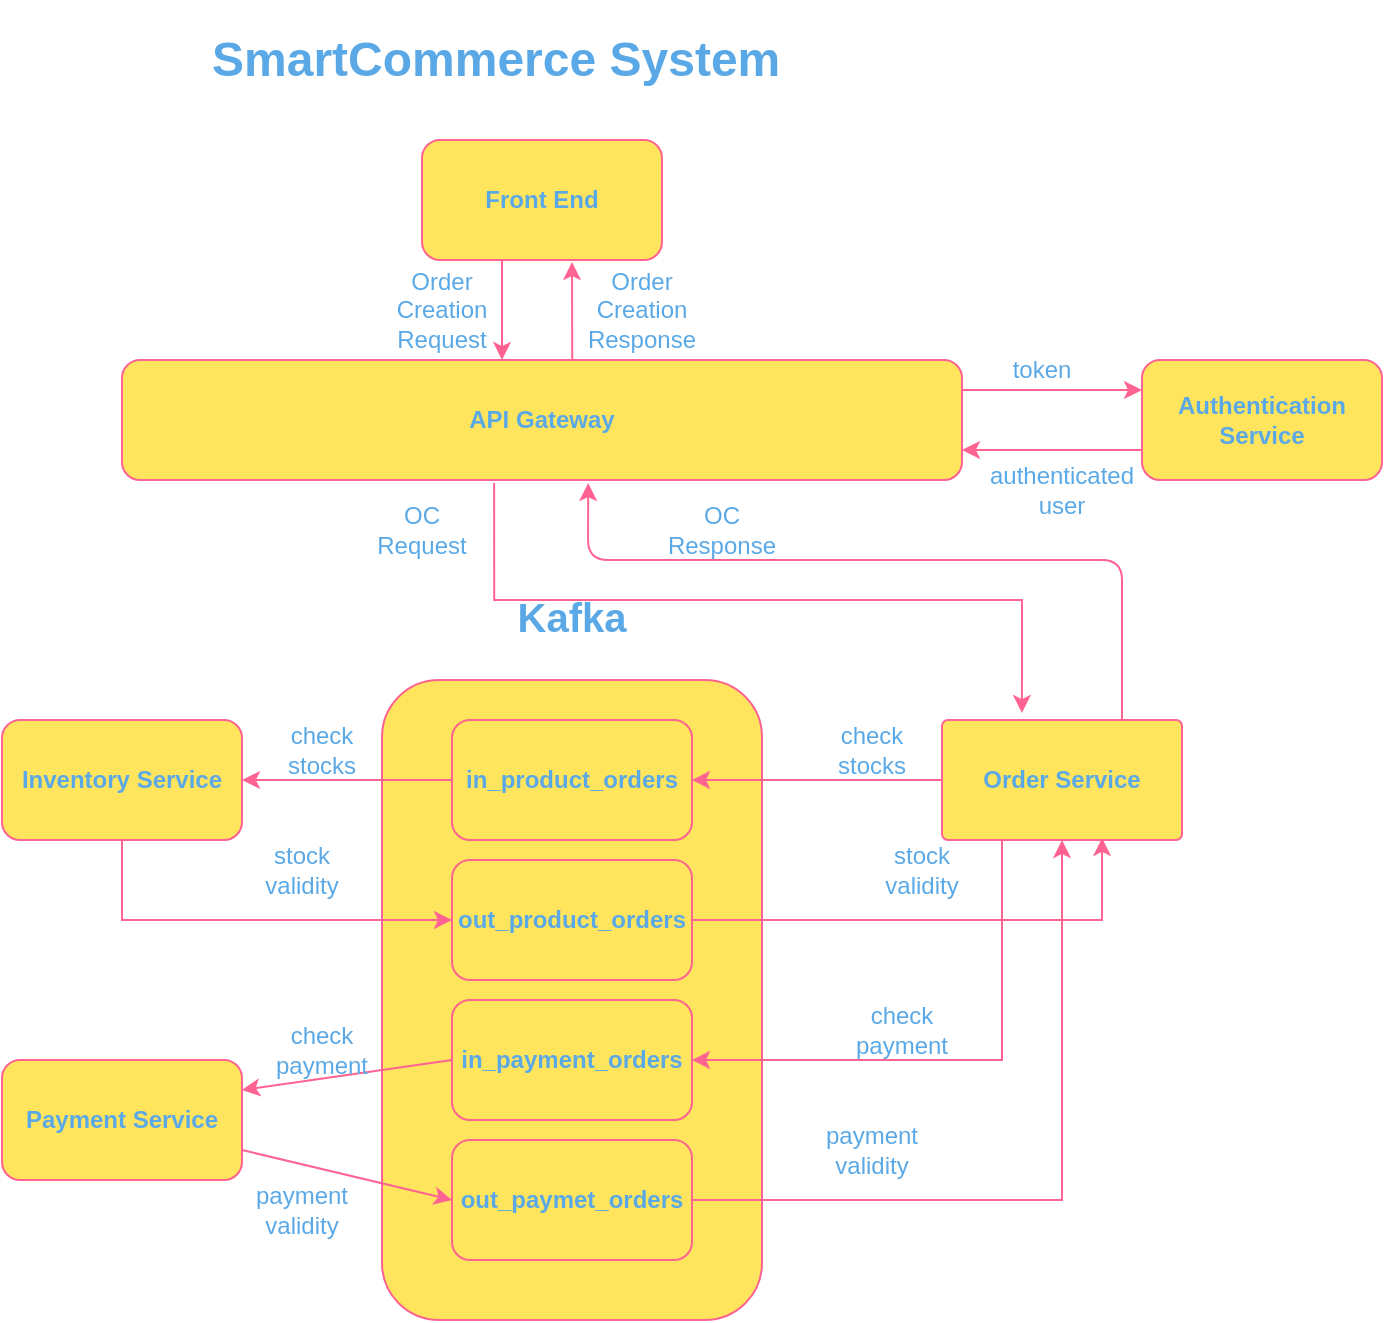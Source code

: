 <mxfile version="20.0.4" type="device"><diagram id="udrSX2kxtWSdLxeoIb3L" name="Page-1"><mxGraphModel dx="1186" dy="677" grid="1" gridSize="10" guides="1" tooltips="1" connect="1" arrows="1" fold="1" page="1" pageScale="1" pageWidth="850" pageHeight="1100" math="0" shadow="0"><root><mxCell id="0"/><mxCell id="1" parent="0"/><mxCell id="bOnl0Ob7mty83K-X9p85-12" value="&lt;h1&gt;SmartCommerce System&lt;/h1&gt;&lt;p&gt;&lt;br&gt;&lt;/p&gt;" style="text;html=1;strokeColor=none;fillColor=none;spacing=5;spacingTop=-20;whiteSpace=wrap;overflow=hidden;rounded=0;fontColor=#5AA9E6;" parent="1" vertex="1"><mxGeometry x="240" y="240" width="330" height="40" as="geometry"/></mxCell><mxCell id="bOnl0Ob7mty83K-X9p85-13" value="Inventory Service" style="rounded=1;whiteSpace=wrap;html=1;fillColor=#FFE45E;strokeColor=#FF6392;fontColor=#5AA9E6;fontStyle=1" parent="1" vertex="1"><mxGeometry x="140" y="590" width="120" height="60" as="geometry"/></mxCell><mxCell id="bOnl0Ob7mty83K-X9p85-15" value="Authentication Service" style="rounded=1;whiteSpace=wrap;html=1;fillColor=#FFE45E;strokeColor=#FF6392;fontColor=#5AA9E6;fontStyle=1" parent="1" vertex="1"><mxGeometry x="710" y="410" width="120" height="60" as="geometry"/></mxCell><mxCell id="bOnl0Ob7mty83K-X9p85-16" value="Payment Service" style="rounded=1;whiteSpace=wrap;html=1;fillColor=#FFE45E;strokeColor=#FF6392;fontColor=#5AA9E6;fontStyle=1" parent="1" vertex="1"><mxGeometry x="140" y="760" width="120" height="60" as="geometry"/></mxCell><mxCell id="bOnl0Ob7mty83K-X9p85-24" value="" style="edgeStyle=orthogonalEdgeStyle;rounded=0;orthogonalLoop=1;jettySize=auto;html=1;strokeColor=#FF6392;fontColor=#5AA9E6;" parent="1" source="bOnl0Ob7mty83K-X9p85-17" target="bOnl0Ob7mty83K-X9p85-18" edge="1"><mxGeometry relative="1" as="geometry"><Array as="points"><mxPoint x="390" y="380"/><mxPoint x="390" y="380"/></Array></mxGeometry></mxCell><mxCell id="bOnl0Ob7mty83K-X9p85-17" value="Front End" style="rounded=1;whiteSpace=wrap;html=1;fillColor=#FFE45E;strokeColor=#FF6392;fontColor=#5AA9E6;fontStyle=1" parent="1" vertex="1"><mxGeometry x="350" y="300" width="120" height="60" as="geometry"/></mxCell><mxCell id="bOnl0Ob7mty83K-X9p85-26" style="edgeStyle=orthogonalEdgeStyle;rounded=0;orthogonalLoop=1;jettySize=auto;html=1;strokeColor=#FF6392;fontColor=#5AA9E6;exitX=0.443;exitY=1.025;exitDx=0;exitDy=0;exitPerimeter=0;entryX=0.333;entryY=-0.058;entryDx=0;entryDy=0;entryPerimeter=0;" parent="1" source="bOnl0Ob7mty83K-X9p85-18" target="bOnl0Ob7mty83K-X9p85-14" edge="1"><mxGeometry relative="1" as="geometry"/></mxCell><mxCell id="bOnl0Ob7mty83K-X9p85-18" value="API Gateway" style="rounded=1;whiteSpace=wrap;html=1;fillColor=#FFE45E;strokeColor=#FF6392;fontColor=#5AA9E6;fontStyle=1" parent="1" vertex="1"><mxGeometry x="200" y="410" width="420" height="60" as="geometry"/></mxCell><mxCell id="bOnl0Ob7mty83K-X9p85-25" value="Order Creation Request" style="text;html=1;strokeColor=none;fillColor=none;align=center;verticalAlign=middle;whiteSpace=wrap;rounded=0;fontColor=#5AA9E6;" parent="1" vertex="1"><mxGeometry x="330" y="370" width="60" height="30" as="geometry"/></mxCell><mxCell id="bOnl0Ob7mty83K-X9p85-27" value="OC Request" style="text;html=1;strokeColor=none;fillColor=none;align=center;verticalAlign=middle;whiteSpace=wrap;rounded=0;fontColor=#5AA9E6;" parent="1" vertex="1"><mxGeometry x="320" y="480" width="60" height="30" as="geometry"/></mxCell><mxCell id="bOnl0Ob7mty83K-X9p85-28" value="&lt;p style=&quot;line-height: 1.7;&quot;&gt;&lt;font style=&quot;font-size: 20px;&quot;&gt;&lt;b&gt;Kafka&lt;/b&gt;&lt;/font&gt;&lt;/p&gt;" style="rounded=1;whiteSpace=wrap;html=1;labelPosition=center;verticalLabelPosition=top;align=center;verticalAlign=bottom;fillColor=#FFE45E;strokeColor=#FF6392;fontColor=#5AA9E6;" parent="1" vertex="1"><mxGeometry x="330" y="570" width="190" height="320" as="geometry"/></mxCell><mxCell id="bOnl0Ob7mty83K-X9p85-29" value="in_product_orders" style="rounded=1;whiteSpace=wrap;html=1;fillColor=#FFE45E;strokeColor=#FF6392;fontColor=#5AA9E6;fontStyle=1" parent="1" vertex="1"><mxGeometry x="365" y="590" width="120" height="60" as="geometry"/></mxCell><mxCell id="bOnl0Ob7mty83K-X9p85-32" value="out_product_orders" style="rounded=1;whiteSpace=wrap;html=1;fillColor=#FFE45E;strokeColor=#FF6392;fontColor=#5AA9E6;fontStyle=1" parent="1" vertex="1"><mxGeometry x="365" y="660" width="120" height="60" as="geometry"/></mxCell><mxCell id="_gjpwcoxgLs0GZJ2Pqq1-1" value="" style="endArrow=classic;html=1;rounded=0;entryX=0;entryY=0.25;entryDx=0;entryDy=0;exitX=1;exitY=0.25;exitDx=0;exitDy=0;strokeColor=#FF6392;fontColor=#5AA9E6;" parent="1" source="bOnl0Ob7mty83K-X9p85-18" target="bOnl0Ob7mty83K-X9p85-15" edge="1"><mxGeometry width="50" height="50" relative="1" as="geometry"><mxPoint x="620" y="450" as="sourcePoint"/><mxPoint x="670" y="400" as="targetPoint"/><Array as="points"/></mxGeometry></mxCell><mxCell id="_gjpwcoxgLs0GZJ2Pqq1-2" value="token" style="text;html=1;strokeColor=none;fillColor=none;align=center;verticalAlign=middle;whiteSpace=wrap;rounded=0;fontColor=#5AA9E6;" parent="1" vertex="1"><mxGeometry x="630" y="400" width="60" height="30" as="geometry"/></mxCell><mxCell id="_gjpwcoxgLs0GZJ2Pqq1-4" value="in_payment_orders" style="rounded=1;whiteSpace=wrap;html=1;fillColor=#FFE45E;strokeColor=#FF6392;fontColor=#5AA9E6;fontStyle=1" parent="1" vertex="1"><mxGeometry x="365" y="730" width="120" height="60" as="geometry"/></mxCell><mxCell id="_gjpwcoxgLs0GZJ2Pqq1-5" value="out_paymet_orders" style="rounded=1;whiteSpace=wrap;html=1;fillColor=#FFE45E;strokeColor=#FF6392;fontColor=#5AA9E6;fontStyle=1" parent="1" vertex="1"><mxGeometry x="365" y="800" width="120" height="60" as="geometry"/></mxCell><mxCell id="_gjpwcoxgLs0GZJ2Pqq1-7" value="" style="endArrow=none;html=1;rounded=0;exitX=0.25;exitY=1;exitDx=0;exitDy=0;strokeColor=#FF6392;fontColor=#5AA9E6;endFill=0;" parent="1" source="bOnl0Ob7mty83K-X9p85-14" edge="1"><mxGeometry width="50" height="50" relative="1" as="geometry"><mxPoint x="470" y="560" as="sourcePoint"/><mxPoint x="640" y="620" as="targetPoint"/></mxGeometry></mxCell><mxCell id="_gjpwcoxgLs0GZJ2Pqq1-11" value="" style="endArrow=classic;html=1;rounded=0;fontColor=#5AA9E6;strokeColor=#FF6392;fillColor=#FFE45E;" parent="1" target="bOnl0Ob7mty83K-X9p85-29" edge="1"><mxGeometry width="50" height="50" relative="1" as="geometry"><mxPoint x="640" y="620" as="sourcePoint"/><mxPoint x="520" y="600" as="targetPoint"/></mxGeometry></mxCell><mxCell id="_gjpwcoxgLs0GZJ2Pqq1-12" value="" style="endArrow=classic;html=1;rounded=0;fontColor=#5AA9E6;strokeColor=#FF6392;fillColor=#FFE45E;entryX=1;entryY=0.5;entryDx=0;entryDy=0;exitX=0;exitY=0.5;exitDx=0;exitDy=0;" parent="1" source="bOnl0Ob7mty83K-X9p85-29" target="bOnl0Ob7mty83K-X9p85-13" edge="1"><mxGeometry width="50" height="50" relative="1" as="geometry"><mxPoint x="370" y="640" as="sourcePoint"/><mxPoint x="520" y="600" as="targetPoint"/></mxGeometry></mxCell><mxCell id="_gjpwcoxgLs0GZJ2Pqq1-13" value="check stocks" style="text;html=1;strokeColor=none;fillColor=none;align=center;verticalAlign=middle;whiteSpace=wrap;rounded=0;fontColor=#5AA9E6;" parent="1" vertex="1"><mxGeometry x="545" y="590" width="60" height="30" as="geometry"/></mxCell><mxCell id="_gjpwcoxgLs0GZJ2Pqq1-14" value="check stocks" style="text;html=1;strokeColor=none;fillColor=none;align=center;verticalAlign=middle;whiteSpace=wrap;rounded=0;fontColor=#5AA9E6;" parent="1" vertex="1"><mxGeometry x="270" y="590" width="60" height="30" as="geometry"/></mxCell><mxCell id="_gjpwcoxgLs0GZJ2Pqq1-17" value="" style="endArrow=classic;html=1;rounded=0;fontColor=#5AA9E6;strokeColor=#FF6392;fillColor=#FFE45E;exitX=0.5;exitY=1;exitDx=0;exitDy=0;entryX=0;entryY=0.5;entryDx=0;entryDy=0;" parent="1" source="bOnl0Ob7mty83K-X9p85-13" target="bOnl0Ob7mty83K-X9p85-32" edge="1"><mxGeometry width="50" height="50" relative="1" as="geometry"><mxPoint x="470" y="650" as="sourcePoint"/><mxPoint x="520" y="600" as="targetPoint"/><Array as="points"><mxPoint x="200" y="690"/></Array></mxGeometry></mxCell><mxCell id="_gjpwcoxgLs0GZJ2Pqq1-18" value="stock validity" style="text;html=1;strokeColor=none;fillColor=none;align=center;verticalAlign=middle;whiteSpace=wrap;rounded=0;fontColor=#5AA9E6;" parent="1" vertex="1"><mxGeometry x="260" y="650" width="60" height="30" as="geometry"/></mxCell><mxCell id="_gjpwcoxgLs0GZJ2Pqq1-19" value="" style="endArrow=classic;html=1;rounded=0;fontColor=#5AA9E6;strokeColor=#FF6392;fillColor=#FFE45E;exitX=1;exitY=0.5;exitDx=0;exitDy=0;entryX=0.667;entryY=0.983;entryDx=0;entryDy=0;entryPerimeter=0;" parent="1" source="bOnl0Ob7mty83K-X9p85-32" target="bOnl0Ob7mty83K-X9p85-14" edge="1"><mxGeometry width="50" height="50" relative="1" as="geometry"><mxPoint x="470" y="650" as="sourcePoint"/><mxPoint x="520" y="600" as="targetPoint"/><Array as="points"><mxPoint x="690" y="690"/></Array></mxGeometry></mxCell><mxCell id="_gjpwcoxgLs0GZJ2Pqq1-22" value="stock validity" style="text;html=1;strokeColor=none;fillColor=none;align=center;verticalAlign=middle;whiteSpace=wrap;rounded=0;fontColor=#5AA9E6;" parent="1" vertex="1"><mxGeometry x="570" y="650" width="60" height="30" as="geometry"/></mxCell><mxCell id="_gjpwcoxgLs0GZJ2Pqq1-23" value="" style="endArrow=classic;html=1;rounded=0;fontColor=#5AA9E6;strokeColor=#FF6392;fillColor=#FFE45E;entryX=1;entryY=0.75;entryDx=0;entryDy=0;exitX=0;exitY=0.75;exitDx=0;exitDy=0;" parent="1" source="bOnl0Ob7mty83K-X9p85-15" target="bOnl0Ob7mty83K-X9p85-18" edge="1"><mxGeometry width="50" height="50" relative="1" as="geometry"><mxPoint x="470" y="650" as="sourcePoint"/><mxPoint x="520" y="600" as="targetPoint"/></mxGeometry></mxCell><mxCell id="_gjpwcoxgLs0GZJ2Pqq1-26" value="authenticated user" style="text;html=1;strokeColor=none;fillColor=none;align=center;verticalAlign=middle;whiteSpace=wrap;rounded=0;fontColor=#5AA9E6;" parent="1" vertex="1"><mxGeometry x="640" y="460" width="60" height="30" as="geometry"/></mxCell><mxCell id="_gjpwcoxgLs0GZJ2Pqq1-28" value="check payment" style="text;html=1;strokeColor=none;fillColor=none;align=center;verticalAlign=middle;whiteSpace=wrap;rounded=0;fontColor=#5AA9E6;" parent="1" vertex="1"><mxGeometry x="560" y="730" width="60" height="30" as="geometry"/></mxCell><mxCell id="_gjpwcoxgLs0GZJ2Pqq1-29" value="" style="endArrow=classic;html=1;rounded=0;fontColor=#5AA9E6;strokeColor=#FF6392;fillColor=#FFE45E;entryX=1;entryY=0.25;entryDx=0;entryDy=0;exitX=0;exitY=0.5;exitDx=0;exitDy=0;" parent="1" source="_gjpwcoxgLs0GZJ2Pqq1-4" target="bOnl0Ob7mty83K-X9p85-16" edge="1"><mxGeometry width="50" height="50" relative="1" as="geometry"><mxPoint x="470" y="650" as="sourcePoint"/><mxPoint x="520" y="600" as="targetPoint"/></mxGeometry></mxCell><mxCell id="_gjpwcoxgLs0GZJ2Pqq1-30" value="check payment" style="text;html=1;strokeColor=none;fillColor=none;align=center;verticalAlign=middle;whiteSpace=wrap;rounded=0;fontColor=#5AA9E6;" parent="1" vertex="1"><mxGeometry x="270" y="740" width="60" height="30" as="geometry"/></mxCell><mxCell id="_gjpwcoxgLs0GZJ2Pqq1-32" value="" style="endArrow=classic;html=1;rounded=0;fontColor=#5AA9E6;strokeColor=#FF6392;fillColor=#FFE45E;entryX=0;entryY=0.5;entryDx=0;entryDy=0;exitX=1;exitY=0.75;exitDx=0;exitDy=0;" parent="1" source="bOnl0Ob7mty83K-X9p85-16" target="_gjpwcoxgLs0GZJ2Pqq1-5" edge="1"><mxGeometry width="50" height="50" relative="1" as="geometry"><mxPoint x="470" y="650" as="sourcePoint"/><mxPoint x="520" y="600" as="targetPoint"/></mxGeometry></mxCell><mxCell id="_gjpwcoxgLs0GZJ2Pqq1-33" value="payment validity" style="text;html=1;strokeColor=none;fillColor=none;align=center;verticalAlign=middle;whiteSpace=wrap;rounded=0;fontColor=#5AA9E6;" parent="1" vertex="1"><mxGeometry x="260" y="820" width="60" height="30" as="geometry"/></mxCell><mxCell id="_gjpwcoxgLs0GZJ2Pqq1-34" value="" style="endArrow=classic;html=1;rounded=0;fontColor=#5AA9E6;strokeColor=#FF6392;fillColor=#FFE45E;entryX=0.5;entryY=1;entryDx=0;entryDy=0;exitX=1;exitY=0.5;exitDx=0;exitDy=0;" parent="1" source="_gjpwcoxgLs0GZJ2Pqq1-5" target="bOnl0Ob7mty83K-X9p85-14" edge="1"><mxGeometry width="50" height="50" relative="1" as="geometry"><mxPoint x="470" y="650" as="sourcePoint"/><mxPoint x="520" y="600" as="targetPoint"/><Array as="points"><mxPoint x="670" y="830"/></Array></mxGeometry></mxCell><mxCell id="_gjpwcoxgLs0GZJ2Pqq1-35" value="payment validity" style="text;html=1;strokeColor=none;fillColor=none;align=center;verticalAlign=middle;whiteSpace=wrap;rounded=0;fontColor=#5AA9E6;" parent="1" vertex="1"><mxGeometry x="545" y="790" width="60" height="30" as="geometry"/></mxCell><mxCell id="naxi-mDvguok4hMG77WC-1" value="" style="endArrow=classic;html=1;rounded=0;exitX=0.536;exitY=0;exitDx=0;exitDy=0;exitPerimeter=0;entryX=0.625;entryY=1.017;entryDx=0;entryDy=0;entryPerimeter=0;fillColor=#FFE45E;strokeColor=#FF6392;fontColor=#5AA9E6;" edge="1" parent="1" source="bOnl0Ob7mty83K-X9p85-18" target="bOnl0Ob7mty83K-X9p85-17"><mxGeometry width="50" height="50" relative="1" as="geometry"><mxPoint x="540" y="400" as="sourcePoint"/><mxPoint x="410" y="380" as="targetPoint"/></mxGeometry></mxCell><mxCell id="naxi-mDvguok4hMG77WC-2" value="Order Creation Response" style="text;html=1;strokeColor=none;fillColor=none;align=center;verticalAlign=middle;whiteSpace=wrap;rounded=0;sketch=0;fontColor=#5AA9E6;" vertex="1" parent="1"><mxGeometry x="430" y="370" width="60" height="30" as="geometry"/></mxCell><mxCell id="naxi-mDvguok4hMG77WC-3" style="edgeStyle=orthogonalEdgeStyle;curved=0;rounded=1;sketch=0;orthogonalLoop=1;jettySize=auto;html=1;exitX=0.5;exitY=1;exitDx=0;exitDy=0;fontColor=#5AA9E6;strokeColor=#FF6392;fillColor=#FFE45E;" edge="1" parent="1" source="bOnl0Ob7mty83K-X9p85-27" target="bOnl0Ob7mty83K-X9p85-27"><mxGeometry relative="1" as="geometry"/></mxCell><mxCell id="bOnl0Ob7mty83K-X9p85-14" value="Order Service" style="rounded=1;whiteSpace=wrap;html=1;fillColor=#FFE45E;strokeColor=#FF6392;fontColor=#5AA9E6;fontStyle=1;arcSize=5;" parent="1" vertex="1"><mxGeometry x="610" y="590" width="120" height="60" as="geometry"/></mxCell><mxCell id="naxi-mDvguok4hMG77WC-5" value="" style="endArrow=none;html=1;rounded=0;fontColor=#5AA9E6;strokeColor=#FF6392;fillColor=#FFE45E;exitX=1;exitY=0.5;exitDx=0;exitDy=0;startArrow=classic;startFill=1;endFill=0;entryX=0.25;entryY=1;entryDx=0;entryDy=0;" edge="1" parent="1" source="_gjpwcoxgLs0GZJ2Pqq1-4" target="bOnl0Ob7mty83K-X9p85-14"><mxGeometry width="50" height="50" relative="1" as="geometry"><mxPoint x="485" y="760" as="sourcePoint"/><mxPoint x="717" y="590" as="targetPoint"/><Array as="points"><mxPoint x="640" y="760"/></Array></mxGeometry></mxCell><mxCell id="naxi-mDvguok4hMG77WC-6" value="" style="endArrow=classic;html=1;rounded=1;sketch=0;fontColor=#5AA9E6;strokeColor=#FF6392;fillColor=#FFE45E;curved=0;entryX=0.555;entryY=1.025;entryDx=0;entryDy=0;entryPerimeter=0;exitX=0.75;exitY=0;exitDx=0;exitDy=0;" edge="1" parent="1" source="bOnl0Ob7mty83K-X9p85-14" target="bOnl0Ob7mty83K-X9p85-18"><mxGeometry width="50" height="50" relative="1" as="geometry"><mxPoint x="400" y="610" as="sourcePoint"/><mxPoint x="450" y="560" as="targetPoint"/><Array as="points"><mxPoint x="700" y="570"/><mxPoint x="700" y="510"/><mxPoint x="433" y="510"/></Array></mxGeometry></mxCell><mxCell id="naxi-mDvguok4hMG77WC-7" value="OC Response" style="text;html=1;strokeColor=none;fillColor=none;align=center;verticalAlign=middle;whiteSpace=wrap;rounded=0;sketch=0;fontColor=#5AA9E6;" vertex="1" parent="1"><mxGeometry x="470" y="480" width="60" height="30" as="geometry"/></mxCell></root></mxGraphModel></diagram></mxfile>